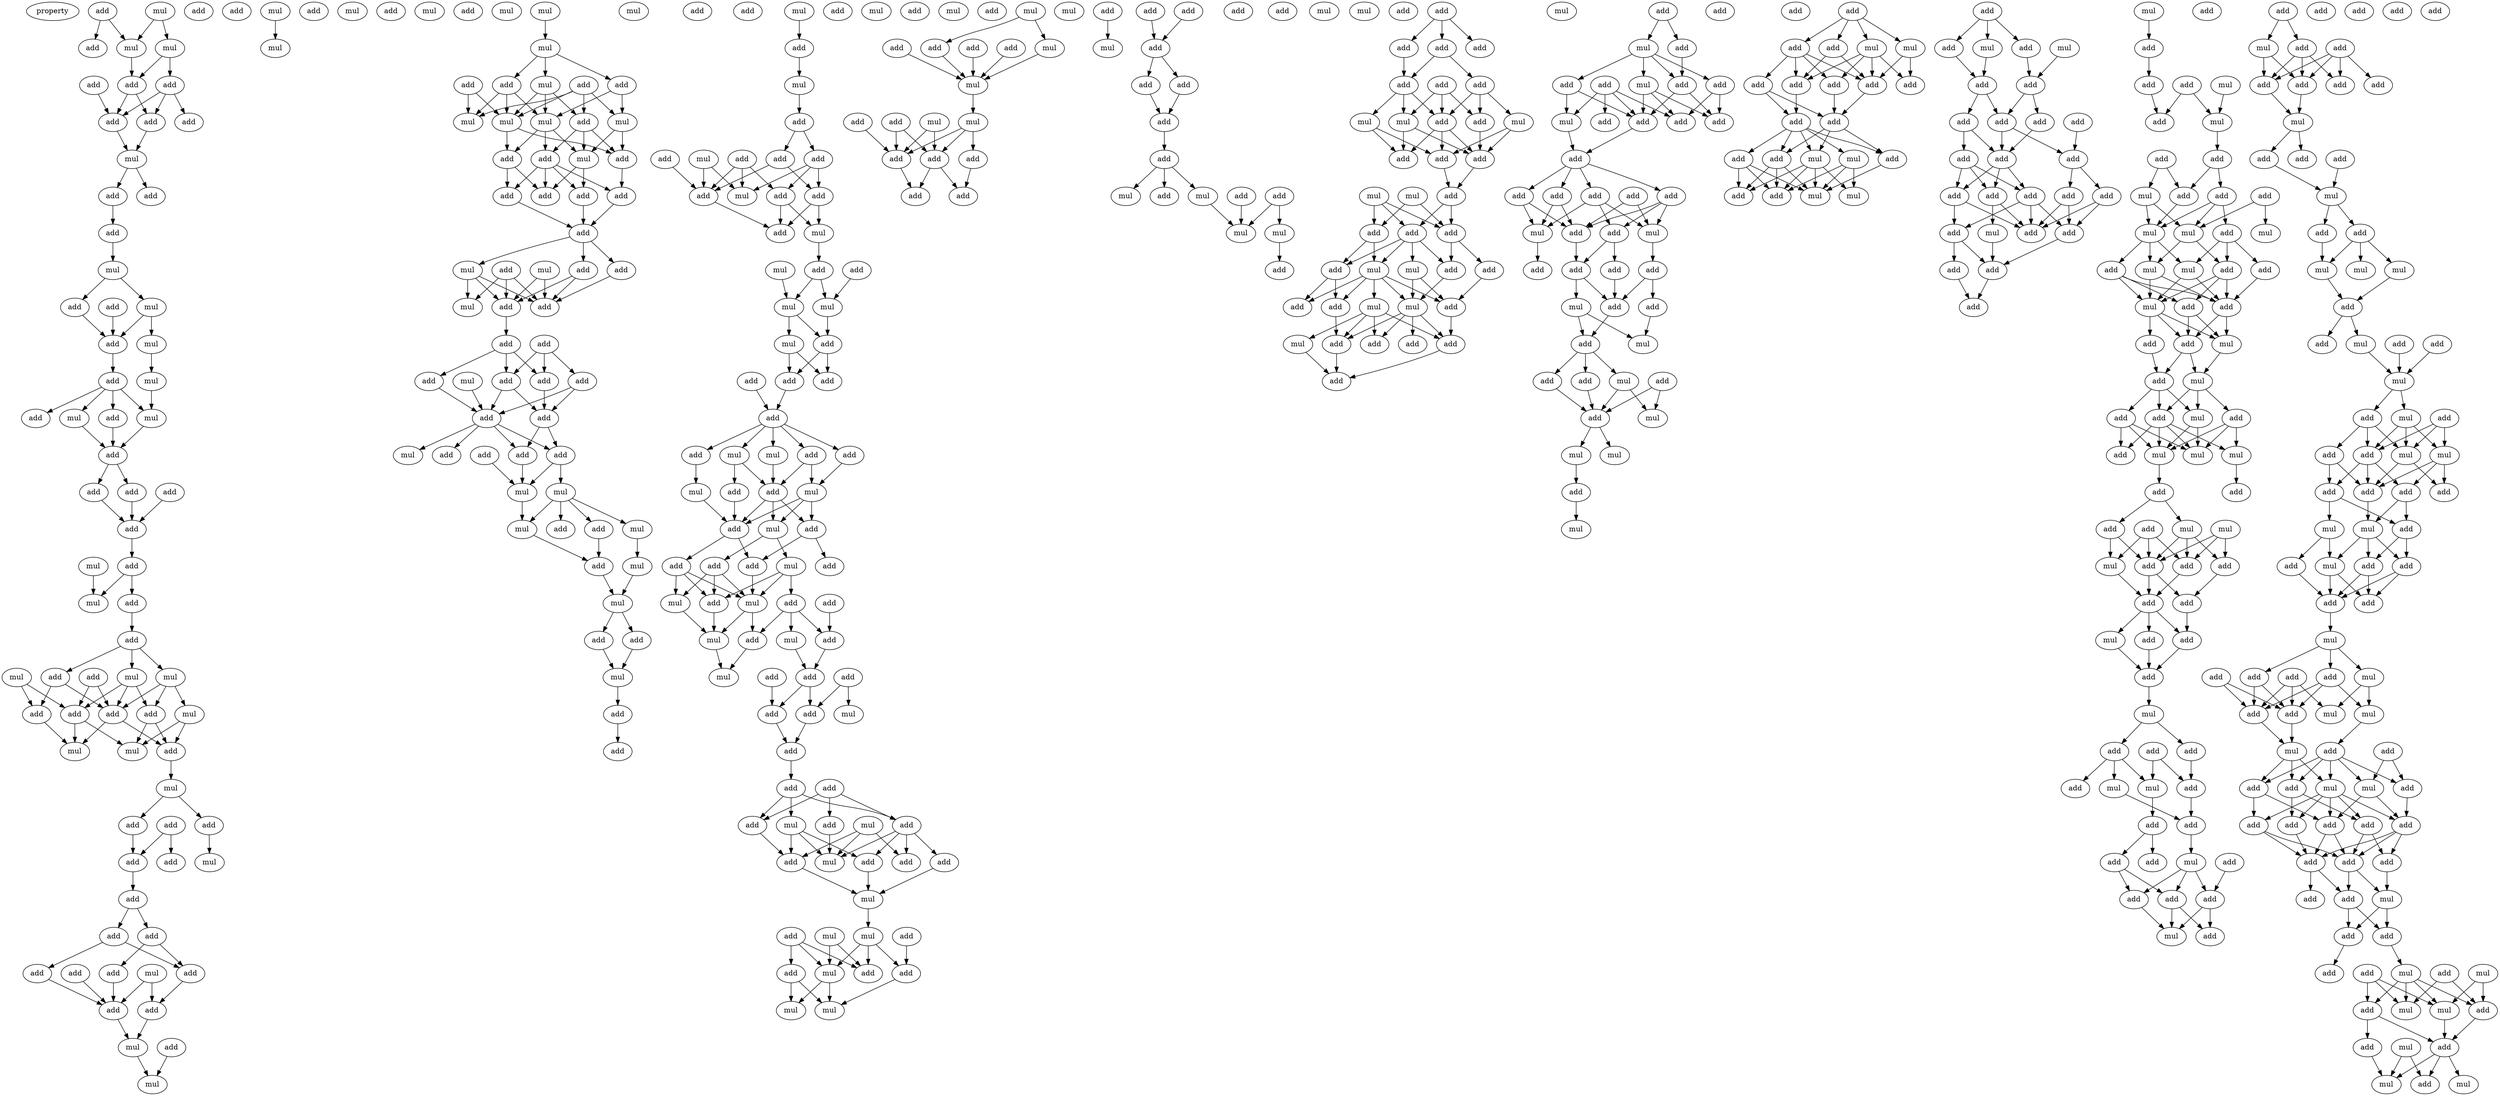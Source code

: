 digraph {
    node [fontcolor=black]
    property [mul=2,lf=1.9]
    0 [ label = add ];
    1 [ label = mul ];
    2 [ label = mul ];
    3 [ label = add ];
    4 [ label = mul ];
    5 [ label = add ];
    6 [ label = add ];
    7 [ label = add ];
    8 [ label = add ];
    9 [ label = add ];
    10 [ label = add ];
    11 [ label = add ];
    12 [ label = mul ];
    13 [ label = add ];
    14 [ label = add ];
    15 [ label = add ];
    16 [ label = add ];
    17 [ label = mul ];
    18 [ label = mul ];
    19 [ label = add ];
    20 [ label = mul ];
    21 [ label = mul ];
    22 [ label = add ];
    23 [ label = add ];
    24 [ label = add ];
    25 [ label = mul ];
    26 [ label = mul ];
    27 [ label = add ];
    28 [ label = add ];
    29 [ label = add ];
    30 [ label = mul ];
    31 [ label = mul ];
    32 [ label = mul ];
    33 [ label = add ];
    34 [ label = add ];
    35 [ label = add ];
    36 [ label = add ];
    37 [ label = add ];
    38 [ label = mul ];
    39 [ label = add ];
    40 [ label = add ];
    41 [ label = mul ];
    42 [ label = mul ];
    43 [ label = add ];
    44 [ label = add ];
    45 [ label = add ];
    46 [ label = mul ];
    47 [ label = add ];
    48 [ label = mul ];
    49 [ label = mul ];
    50 [ label = add ];
    51 [ label = add ];
    52 [ label = add ];
    53 [ label = mul ];
    54 [ label = add ];
    55 [ label = mul ];
    56 [ label = add ];
    57 [ label = mul ];
    58 [ label = mul ];
    59 [ label = add ];
    60 [ label = add ];
    61 [ label = add ];
    62 [ label = add ];
    63 [ label = mul ];
    64 [ label = add ];
    65 [ label = add ];
    66 [ label = add ];
    67 [ label = add ];
    68 [ label = add ];
    69 [ label = mul ];
    70 [ label = add ];
    71 [ label = add ];
    72 [ label = add ];
    73 [ label = add ];
    74 [ label = add ];
    75 [ label = add ];
    76 [ label = mul ];
    77 [ label = add ];
    78 [ label = mul ];
    79 [ label = mul ];
    80 [ label = mul ];
    81 [ label = mul ];
    82 [ label = add ];
    83 [ label = add ];
    84 [ label = add ];
    85 [ label = mul ];
    86 [ label = add ];
    87 [ label = mul ];
    88 [ label = mul ];
    89 [ label = add ];
    90 [ label = mul ];
    91 [ label = mul ];
    92 [ label = add ];
    93 [ label = add ];
    94 [ label = add ];
    95 [ label = mul ];
    96 [ label = add ];
    97 [ label = add ];
    98 [ label = add ];
    99 [ label = add ];
    100 [ label = add ];
    101 [ label = mul ];
    102 [ label = add ];
    103 [ label = add ];
    104 [ label = add ];
    105 [ label = mul ];
    106 [ label = mul ];
    107 [ label = add ];
    108 [ label = add ];
    109 [ label = add ];
    110 [ label = add ];
    111 [ label = add ];
    112 [ label = mul ];
    113 [ label = add ];
    114 [ label = add ];
    115 [ label = add ];
    116 [ label = add ];
    117 [ label = add ];
    118 [ label = mul ];
    119 [ label = add ];
    120 [ label = add ];
    121 [ label = add ];
    122 [ label = add ];
    123 [ label = mul ];
    124 [ label = mul ];
    125 [ label = mul ];
    126 [ label = mul ];
    127 [ label = add ];
    128 [ label = mul ];
    129 [ label = add ];
    130 [ label = mul ];
    131 [ label = add ];
    132 [ label = mul ];
    133 [ label = add ];
    134 [ label = add ];
    135 [ label = mul ];
    136 [ label = add ];
    137 [ label = add ];
    138 [ label = mul ];
    139 [ label = add ];
    140 [ label = add ];
    141 [ label = add ];
    142 [ label = add ];
    143 [ label = mul ];
    144 [ label = add ];
    145 [ label = mul ];
    146 [ label = mul ];
    147 [ label = add ];
    148 [ label = add ];
    149 [ label = mul ];
    150 [ label = add ];
    151 [ label = add ];
    152 [ label = add ];
    153 [ label = mul ];
    154 [ label = add ];
    155 [ label = add ];
    156 [ label = add ];
    157 [ label = add ];
    158 [ label = mul ];
    159 [ label = add ];
    160 [ label = add ];
    161 [ label = mul ];
    162 [ label = mul ];
    163 [ label = mul ];
    164 [ label = mul ];
    165 [ label = add ];
    166 [ label = add ];
    167 [ label = add ];
    168 [ label = add ];
    169 [ label = add ];
    170 [ label = add ];
    171 [ label = add ];
    172 [ label = add ];
    173 [ label = mul ];
    174 [ label = mul ];
    175 [ label = mul ];
    176 [ label = add ];
    177 [ label = mul ];
    178 [ label = add ];
    179 [ label = add ];
    180 [ label = add ];
    181 [ label = mul ];
    182 [ label = add ];
    183 [ label = add ];
    184 [ label = add ];
    185 [ label = mul ];
    186 [ label = add ];
    187 [ label = add ];
    188 [ label = mul ];
    189 [ label = mul ];
    190 [ label = add ];
    191 [ label = add ];
    192 [ label = add ];
    193 [ label = mul ];
    194 [ label = mul ];
    195 [ label = add ];
    196 [ label = add ];
    197 [ label = add ];
    198 [ label = add ];
    199 [ label = mul ];
    200 [ label = add ];
    201 [ label = mul ];
    202 [ label = add ];
    203 [ label = add ];
    204 [ label = add ];
    205 [ label = add ];
    206 [ label = add ];
    207 [ label = mul ];
    208 [ label = mul ];
    209 [ label = add ];
    210 [ label = add ];
    211 [ label = add ];
    212 [ label = add ];
    213 [ label = add ];
    214 [ label = mul ];
    215 [ label = add ];
    216 [ label = add ];
    217 [ label = mul ];
    218 [ label = mul ];
    219 [ label = add ];
    220 [ label = add ];
    221 [ label = mul ];
    222 [ label = add ];
    223 [ label = add ];
    224 [ label = mul ];
    225 [ label = add ];
    226 [ label = mul ];
    227 [ label = mul ];
    228 [ label = mul ];
    229 [ label = add ];
    230 [ label = mul ];
    231 [ label = add ];
    232 [ label = add ];
    233 [ label = add ];
    234 [ label = mul ];
    235 [ label = add ];
    236 [ label = mul ];
    237 [ label = mul ];
    238 [ label = add ];
    239 [ label = mul ];
    240 [ label = add ];
    241 [ label = add ];
    242 [ label = add ];
    243 [ label = add ];
    244 [ label = add ];
    245 [ label = add ];
    246 [ label = add ];
    247 [ label = add ];
    248 [ label = add ];
    249 [ label = mul ];
    250 [ label = add ];
    251 [ label = add ];
    252 [ label = add ];
    253 [ label = mul ];
    254 [ label = mul ];
    255 [ label = add ];
    256 [ label = add ];
    257 [ label = add ];
    258 [ label = mul ];
    259 [ label = add ];
    260 [ label = add ];
    261 [ label = mul ];
    262 [ label = add ];
    263 [ label = mul ];
    264 [ label = mul ];
    265 [ label = add ];
    266 [ label = add ];
    267 [ label = add ];
    268 [ label = add ];
    269 [ label = add ];
    270 [ label = add ];
    271 [ label = add ];
    272 [ label = add ];
    273 [ label = add ];
    274 [ label = mul ];
    275 [ label = add ];
    276 [ label = add ];
    277 [ label = mul ];
    278 [ label = mul ];
    279 [ label = add ];
    280 [ label = add ];
    281 [ label = add ];
    282 [ label = add ];
    283 [ label = mul ];
    284 [ label = mul ];
    285 [ label = add ];
    286 [ label = add ];
    287 [ label = add ];
    288 [ label = mul ];
    289 [ label = add ];
    290 [ label = mul ];
    291 [ label = add ];
    292 [ label = add ];
    293 [ label = add ];
    294 [ label = add ];
    295 [ label = mul ];
    296 [ label = add ];
    297 [ label = mul ];
    298 [ label = mul ];
    299 [ label = add ];
    300 [ label = add ];
    301 [ label = add ];
    302 [ label = add ];
    303 [ label = add ];
    304 [ label = mul ];
    305 [ label = add ];
    306 [ label = add ];
    307 [ label = mul ];
    308 [ label = add ];
    309 [ label = mul ];
    310 [ label = add ];
    311 [ label = add ];
    312 [ label = add ];
    313 [ label = add ];
    314 [ label = add ];
    315 [ label = add ];
    316 [ label = mul ];
    317 [ label = add ];
    318 [ label = add ];
    319 [ label = add ];
    320 [ label = add ];
    321 [ label = add ];
    322 [ label = add ];
    323 [ label = add ];
    324 [ label = add ];
    325 [ label = mul ];
    326 [ label = add ];
    327 [ label = mul ];
    328 [ label = add ];
    329 [ label = add ];
    330 [ label = add ];
    331 [ label = add ];
    332 [ label = mul ];
    333 [ label = add ];
    334 [ label = add ];
    335 [ label = mul ];
    336 [ label = add ];
    337 [ label = add ];
    338 [ label = mul ];
    339 [ label = add ];
    340 [ label = add ];
    341 [ label = mul ];
    342 [ label = add ];
    343 [ label = mul ];
    344 [ label = add ];
    345 [ label = mul ];
    346 [ label = add ];
    347 [ label = add ];
    348 [ label = mul ];
    349 [ label = add ];
    350 [ label = add ];
    351 [ label = mul ];
    352 [ label = mul ];
    353 [ label = add ];
    354 [ label = add ];
    355 [ label = add ];
    356 [ label = add ];
    357 [ label = add ];
    358 [ label = add ];
    359 [ label = add ];
    360 [ label = add ];
    361 [ label = mul ];
    362 [ label = add ];
    363 [ label = add ];
    364 [ label = add ];
    365 [ label = mul ];
    366 [ label = add ];
    367 [ label = mul ];
    368 [ label = mul ];
    369 [ label = add ];
    370 [ label = add ];
    371 [ label = mul ];
    372 [ label = add ];
    373 [ label = add ];
    374 [ label = mul ];
    375 [ label = add ];
    376 [ label = add ];
    377 [ label = add ];
    378 [ label = add ];
    379 [ label = add ];
    380 [ label = add ];
    381 [ label = add ];
    382 [ label = add ];
    383 [ label = add ];
    384 [ label = add ];
    385 [ label = add ];
    386 [ label = add ];
    387 [ label = add ];
    388 [ label = add ];
    389 [ label = add ];
    390 [ label = mul ];
    391 [ label = add ];
    392 [ label = add ];
    393 [ label = add ];
    394 [ label = add ];
    395 [ label = mul ];
    396 [ label = add ];
    397 [ label = add ];
    398 [ label = mul ];
    399 [ label = add ];
    400 [ label = add ];
    401 [ label = add ];
    402 [ label = mul ];
    403 [ label = add ];
    404 [ label = add ];
    405 [ label = add ];
    406 [ label = add ];
    407 [ label = mul ];
    408 [ label = add ];
    409 [ label = add ];
    410 [ label = mul ];
    411 [ label = mul ];
    412 [ label = add ];
    413 [ label = mul ];
    414 [ label = mul ];
    415 [ label = add ];
    416 [ label = mul ];
    417 [ label = add ];
    418 [ label = add ];
    419 [ label = add ];
    420 [ label = add ];
    421 [ label = mul ];
    422 [ label = add ];
    423 [ label = mul ];
    424 [ label = add ];
    425 [ label = mul ];
    426 [ label = add ];
    427 [ label = add ];
    428 [ label = mul ];
    429 [ label = add ];
    430 [ label = add ];
    431 [ label = mul ];
    432 [ label = mul ];
    433 [ label = mul ];
    434 [ label = add ];
    435 [ label = add ];
    436 [ label = add ];
    437 [ label = add ];
    438 [ label = mul ];
    439 [ label = add ];
    440 [ label = mul ];
    441 [ label = mul ];
    442 [ label = add ];
    443 [ label = add ];
    444 [ label = add ];
    445 [ label = add ];
    446 [ label = add ];
    447 [ label = add ];
    448 [ label = mul ];
    449 [ label = add ];
    450 [ label = add ];
    451 [ label = mul ];
    452 [ label = add ];
    453 [ label = add ];
    454 [ label = add ];
    455 [ label = mul ];
    456 [ label = mul ];
    457 [ label = add ];
    458 [ label = add ];
    459 [ label = add ];
    460 [ label = add ];
    461 [ label = add ];
    462 [ label = mul ];
    463 [ label = add ];
    464 [ label = add ];
    465 [ label = add ];
    466 [ label = add ];
    467 [ label = add ];
    468 [ label = add ];
    469 [ label = mul ];
    470 [ label = add ];
    471 [ label = add ];
    472 [ label = add ];
    473 [ label = mul ];
    474 [ label = add ];
    475 [ label = add ];
    476 [ label = add ];
    477 [ label = add ];
    478 [ label = add ];
    479 [ label = mul ];
    480 [ label = add ];
    481 [ label = add ];
    482 [ label = add ];
    483 [ label = add ];
    484 [ label = mul ];
    485 [ label = add ];
    486 [ label = add ];
    487 [ label = mul ];
    488 [ label = mul ];
    489 [ label = mul ];
    490 [ label = add ];
    491 [ label = add ];
    492 [ label = add ];
    493 [ label = add ];
    494 [ label = add ];
    495 [ label = mul ];
    496 [ label = mul ];
    497 [ label = add ];
    498 [ label = add ];
    499 [ label = mul ];
    500 [ label = mul ];
    501 [ label = add ];
    502 [ label = mul ];
    503 [ label = add ];
    504 [ label = add ];
    505 [ label = add ];
    506 [ label = add ];
    507 [ label = add ];
    508 [ label = mul ];
    509 [ label = mul ];
    510 [ label = add ];
    511 [ label = add ];
    512 [ label = mul ];
    513 [ label = add ];
    514 [ label = add ];
    515 [ label = add ];
    516 [ label = add ];
    517 [ label = add ];
    518 [ label = mul ];
    519 [ label = add ];
    520 [ label = add ];
    521 [ label = add ];
    522 [ label = mul ];
    523 [ label = add ];
    524 [ label = add ];
    525 [ label = mul ];
    526 [ label = mul ];
    527 [ label = add ];
    528 [ label = mul ];
    529 [ label = add ];
    530 [ label = add ];
    531 [ label = add ];
    532 [ label = add ];
    533 [ label = add ];
    534 [ label = mul ];
    535 [ label = mul ];
    536 [ label = add ];
    537 [ label = add ];
    538 [ label = add ];
    539 [ label = add ];
    540 [ label = add ];
    541 [ label = add ];
    542 [ label = add ];
    543 [ label = add ];
    544 [ label = mul ];
    545 [ label = add ];
    546 [ label = add ];
    547 [ label = add ];
    548 [ label = add ];
    549 [ label = add ];
    550 [ label = mul ];
    551 [ label = add ];
    552 [ label = add ];
    553 [ label = mul ];
    554 [ label = mul ];
    555 [ label = mul ];
    556 [ label = add ];
    557 [ label = add ];
    558 [ label = add ];
    559 [ label = mul ];
    560 [ label = add ];
    561 [ label = mul ];
    562 [ label = add ];
    563 [ label = mul ];
    0 -> 3 [ name = 0 ];
    0 -> 4 [ name = 1 ];
    1 -> 2 [ name = 2 ];
    1 -> 4 [ name = 3 ];
    2 -> 5 [ name = 4 ];
    2 -> 6 [ name = 5 ];
    4 -> 6 [ name = 6 ];
    5 -> 9 [ name = 7 ];
    5 -> 10 [ name = 8 ];
    5 -> 11 [ name = 9 ];
    6 -> 10 [ name = 10 ];
    6 -> 11 [ name = 11 ];
    8 -> 10 [ name = 12 ];
    10 -> 12 [ name = 13 ];
    11 -> 12 [ name = 14 ];
    12 -> 13 [ name = 15 ];
    12 -> 14 [ name = 16 ];
    13 -> 16 [ name = 17 ];
    16 -> 18 [ name = 18 ];
    17 -> 20 [ name = 19 ];
    18 -> 21 [ name = 20 ];
    18 -> 22 [ name = 21 ];
    19 -> 23 [ name = 22 ];
    21 -> 23 [ name = 23 ];
    21 -> 25 [ name = 24 ];
    22 -> 23 [ name = 25 ];
    23 -> 27 [ name = 26 ];
    25 -> 26 [ name = 27 ];
    26 -> 32 [ name = 28 ];
    27 -> 28 [ name = 29 ];
    27 -> 29 [ name = 30 ];
    27 -> 30 [ name = 31 ];
    27 -> 32 [ name = 32 ];
    28 -> 33 [ name = 33 ];
    30 -> 33 [ name = 34 ];
    32 -> 33 [ name = 35 ];
    33 -> 34 [ name = 36 ];
    33 -> 35 [ name = 37 ];
    34 -> 37 [ name = 38 ];
    35 -> 37 [ name = 39 ];
    36 -> 37 [ name = 40 ];
    37 -> 40 [ name = 41 ];
    38 -> 42 [ name = 42 ];
    40 -> 42 [ name = 43 ];
    40 -> 43 [ name = 44 ];
    43 -> 44 [ name = 45 ];
    44 -> 47 [ name = 46 ];
    44 -> 48 [ name = 47 ];
    44 -> 49 [ name = 48 ];
    45 -> 50 [ name = 49 ];
    45 -> 52 [ name = 50 ];
    46 -> 50 [ name = 51 ];
    46 -> 51 [ name = 52 ];
    47 -> 51 [ name = 53 ];
    47 -> 52 [ name = 54 ];
    48 -> 52 [ name = 55 ];
    48 -> 53 [ name = 56 ];
    48 -> 54 [ name = 57 ];
    49 -> 50 [ name = 58 ];
    49 -> 52 [ name = 59 ];
    49 -> 54 [ name = 60 ];
    50 -> 55 [ name = 61 ];
    50 -> 57 [ name = 62 ];
    51 -> 55 [ name = 63 ];
    52 -> 55 [ name = 64 ];
    52 -> 56 [ name = 65 ];
    53 -> 56 [ name = 66 ];
    53 -> 57 [ name = 67 ];
    54 -> 56 [ name = 68 ];
    54 -> 57 [ name = 69 ];
    56 -> 58 [ name = 70 ];
    58 -> 59 [ name = 71 ];
    58 -> 62 [ name = 72 ];
    59 -> 63 [ name = 73 ];
    61 -> 64 [ name = 74 ];
    61 -> 65 [ name = 75 ];
    62 -> 64 [ name = 76 ];
    64 -> 66 [ name = 77 ];
    66 -> 67 [ name = 78 ];
    66 -> 68 [ name = 79 ];
    67 -> 70 [ name = 80 ];
    67 -> 71 [ name = 81 ];
    68 -> 71 [ name = 82 ];
    68 -> 73 [ name = 83 ];
    69 -> 74 [ name = 84 ];
    69 -> 75 [ name = 85 ];
    70 -> 74 [ name = 86 ];
    71 -> 75 [ name = 87 ];
    72 -> 74 [ name = 88 ];
    73 -> 74 [ name = 89 ];
    74 -> 76 [ name = 90 ];
    75 -> 76 [ name = 91 ];
    76 -> 78 [ name = 92 ];
    77 -> 78 [ name = 93 ];
    80 -> 81 [ name = 94 ];
    81 -> 82 [ name = 95 ];
    81 -> 83 [ name = 96 ];
    81 -> 85 [ name = 97 ];
    82 -> 87 [ name = 98 ];
    82 -> 90 [ name = 99 ];
    83 -> 87 [ name = 100 ];
    83 -> 88 [ name = 101 ];
    83 -> 91 [ name = 102 ];
    84 -> 88 [ name = 103 ];
    84 -> 89 [ name = 104 ];
    84 -> 90 [ name = 105 ];
    84 -> 91 [ name = 106 ];
    85 -> 87 [ name = 107 ];
    85 -> 89 [ name = 108 ];
    85 -> 91 [ name = 109 ];
    86 -> 88 [ name = 110 ];
    86 -> 91 [ name = 111 ];
    87 -> 93 [ name = 112 ];
    87 -> 94 [ name = 113 ];
    87 -> 95 [ name = 114 ];
    89 -> 92 [ name = 115 ];
    89 -> 94 [ name = 116 ];
    89 -> 95 [ name = 117 ];
    90 -> 92 [ name = 118 ];
    90 -> 95 [ name = 119 ];
    91 -> 92 [ name = 120 ];
    91 -> 93 [ name = 121 ];
    92 -> 96 [ name = 122 ];
    93 -> 98 [ name = 123 ];
    93 -> 99 [ name = 124 ];
    94 -> 96 [ name = 125 ];
    94 -> 97 [ name = 126 ];
    94 -> 98 [ name = 127 ];
    94 -> 99 [ name = 128 ];
    95 -> 97 [ name = 129 ];
    95 -> 99 [ name = 130 ];
    96 -> 100 [ name = 131 ];
    97 -> 100 [ name = 132 ];
    98 -> 100 [ name = 133 ];
    100 -> 103 [ name = 134 ];
    100 -> 104 [ name = 135 ];
    100 -> 105 [ name = 136 ];
    101 -> 107 [ name = 137 ];
    101 -> 108 [ name = 138 ];
    102 -> 106 [ name = 139 ];
    102 -> 107 [ name = 140 ];
    102 -> 108 [ name = 141 ];
    103 -> 108 [ name = 142 ];
    104 -> 107 [ name = 143 ];
    104 -> 108 [ name = 144 ];
    105 -> 106 [ name = 145 ];
    105 -> 107 [ name = 146 ];
    105 -> 108 [ name = 147 ];
    107 -> 110 [ name = 148 ];
    109 -> 111 [ name = 149 ];
    109 -> 113 [ name = 150 ];
    109 -> 115 [ name = 151 ];
    110 -> 113 [ name = 152 ];
    110 -> 114 [ name = 153 ];
    110 -> 115 [ name = 154 ];
    111 -> 116 [ name = 155 ];
    111 -> 117 [ name = 156 ];
    112 -> 116 [ name = 157 ];
    113 -> 117 [ name = 158 ];
    114 -> 116 [ name = 159 ];
    115 -> 116 [ name = 160 ];
    115 -> 117 [ name = 161 ];
    116 -> 118 [ name = 162 ];
    116 -> 119 [ name = 163 ];
    116 -> 120 [ name = 164 ];
    116 -> 122 [ name = 165 ];
    117 -> 119 [ name = 166 ];
    117 -> 120 [ name = 167 ];
    119 -> 123 [ name = 168 ];
    119 -> 124 [ name = 169 ];
    120 -> 124 [ name = 170 ];
    121 -> 124 [ name = 171 ];
    123 -> 126 [ name = 172 ];
    123 -> 127 [ name = 173 ];
    123 -> 128 [ name = 174 ];
    123 -> 129 [ name = 175 ];
    124 -> 126 [ name = 176 ];
    126 -> 131 [ name = 177 ];
    127 -> 131 [ name = 178 ];
    128 -> 130 [ name = 179 ];
    130 -> 132 [ name = 180 ];
    131 -> 132 [ name = 181 ];
    132 -> 133 [ name = 182 ];
    132 -> 134 [ name = 183 ];
    133 -> 135 [ name = 184 ];
    134 -> 135 [ name = 185 ];
    135 -> 139 [ name = 186 ];
    138 -> 142 [ name = 187 ];
    139 -> 141 [ name = 188 ];
    142 -> 145 [ name = 189 ];
    145 -> 147 [ name = 190 ];
    147 -> 150 [ name = 191 ];
    147 -> 152 [ name = 192 ];
    148 -> 153 [ name = 193 ];
    148 -> 154 [ name = 194 ];
    148 -> 156 [ name = 195 ];
    149 -> 153 [ name = 196 ];
    149 -> 154 [ name = 197 ];
    150 -> 153 [ name = 198 ];
    150 -> 155 [ name = 199 ];
    150 -> 156 [ name = 200 ];
    151 -> 154 [ name = 201 ];
    152 -> 154 [ name = 202 ];
    152 -> 155 [ name = 203 ];
    154 -> 157 [ name = 204 ];
    155 -> 157 [ name = 205 ];
    155 -> 158 [ name = 206 ];
    156 -> 157 [ name = 207 ];
    156 -> 158 [ name = 208 ];
    158 -> 160 [ name = 209 ];
    159 -> 162 [ name = 210 ];
    160 -> 162 [ name = 211 ];
    160 -> 163 [ name = 212 ];
    161 -> 163 [ name = 213 ];
    162 -> 165 [ name = 214 ];
    163 -> 164 [ name = 215 ];
    163 -> 165 [ name = 216 ];
    164 -> 166 [ name = 217 ];
    164 -> 168 [ name = 218 ];
    165 -> 166 [ name = 219 ];
    165 -> 168 [ name = 220 ];
    167 -> 169 [ name = 221 ];
    168 -> 169 [ name = 222 ];
    169 -> 170 [ name = 223 ];
    169 -> 171 [ name = 224 ];
    169 -> 172 [ name = 225 ];
    169 -> 173 [ name = 226 ];
    169 -> 174 [ name = 227 ];
    170 -> 176 [ name = 228 ];
    170 -> 177 [ name = 229 ];
    171 -> 177 [ name = 230 ];
    172 -> 175 [ name = 231 ];
    173 -> 176 [ name = 232 ];
    174 -> 176 [ name = 233 ];
    174 -> 178 [ name = 234 ];
    175 -> 179 [ name = 235 ];
    176 -> 179 [ name = 236 ];
    176 -> 180 [ name = 237 ];
    176 -> 181 [ name = 238 ];
    177 -> 179 [ name = 239 ];
    177 -> 180 [ name = 240 ];
    177 -> 181 [ name = 241 ];
    178 -> 179 [ name = 242 ];
    179 -> 182 [ name = 243 ];
    179 -> 183 [ name = 244 ];
    180 -> 182 [ name = 245 ];
    180 -> 186 [ name = 246 ];
    181 -> 184 [ name = 247 ];
    181 -> 185 [ name = 248 ];
    182 -> 188 [ name = 249 ];
    183 -> 188 [ name = 250 ];
    183 -> 189 [ name = 251 ];
    183 -> 191 [ name = 252 ];
    184 -> 188 [ name = 253 ];
    184 -> 189 [ name = 254 ];
    184 -> 191 [ name = 255 ];
    185 -> 187 [ name = 256 ];
    185 -> 188 [ name = 257 ];
    185 -> 191 [ name = 258 ];
    187 -> 192 [ name = 259 ];
    187 -> 194 [ name = 260 ];
    187 -> 195 [ name = 261 ];
    188 -> 193 [ name = 262 ];
    188 -> 195 [ name = 263 ];
    189 -> 193 [ name = 264 ];
    190 -> 192 [ name = 265 ];
    191 -> 193 [ name = 266 ];
    192 -> 197 [ name = 267 ];
    193 -> 199 [ name = 268 ];
    194 -> 197 [ name = 269 ];
    195 -> 199 [ name = 270 ];
    196 -> 201 [ name = 271 ];
    196 -> 203 [ name = 272 ];
    197 -> 200 [ name = 273 ];
    197 -> 203 [ name = 274 ];
    198 -> 200 [ name = 275 ];
    200 -> 204 [ name = 276 ];
    203 -> 204 [ name = 277 ];
    204 -> 205 [ name = 278 ];
    205 -> 207 [ name = 279 ];
    205 -> 209 [ name = 280 ];
    205 -> 210 [ name = 281 ];
    206 -> 209 [ name = 282 ];
    206 -> 210 [ name = 283 ];
    206 -> 211 [ name = 284 ];
    207 -> 213 [ name = 285 ];
    207 -> 214 [ name = 286 ];
    207 -> 215 [ name = 287 ];
    208 -> 212 [ name = 288 ];
    208 -> 214 [ name = 289 ];
    208 -> 215 [ name = 290 ];
    209 -> 212 [ name = 291 ];
    209 -> 213 [ name = 292 ];
    209 -> 214 [ name = 293 ];
    209 -> 216 [ name = 294 ];
    210 -> 215 [ name = 295 ];
    211 -> 214 [ name = 296 ];
    213 -> 217 [ name = 297 ];
    215 -> 217 [ name = 298 ];
    216 -> 217 [ name = 299 ];
    217 -> 221 [ name = 300 ];
    218 -> 222 [ name = 301 ];
    218 -> 224 [ name = 302 ];
    219 -> 222 [ name = 303 ];
    219 -> 224 [ name = 304 ];
    219 -> 225 [ name = 305 ];
    220 -> 223 [ name = 306 ];
    221 -> 222 [ name = 307 ];
    221 -> 223 [ name = 308 ];
    221 -> 224 [ name = 309 ];
    223 -> 226 [ name = 310 ];
    224 -> 226 [ name = 311 ];
    224 -> 227 [ name = 312 ];
    225 -> 226 [ name = 313 ];
    225 -> 227 [ name = 314 ];
    228 -> 230 [ name = 315 ];
    228 -> 233 [ name = 316 ];
    229 -> 234 [ name = 317 ];
    230 -> 234 [ name = 318 ];
    231 -> 234 [ name = 319 ];
    232 -> 234 [ name = 320 ];
    233 -> 234 [ name = 321 ];
    234 -> 237 [ name = 322 ];
    235 -> 240 [ name = 323 ];
    237 -> 240 [ name = 324 ];
    237 -> 241 [ name = 325 ];
    237 -> 242 [ name = 326 ];
    238 -> 240 [ name = 327 ];
    238 -> 241 [ name = 328 ];
    239 -> 240 [ name = 329 ];
    239 -> 241 [ name = 330 ];
    240 -> 243 [ name = 331 ];
    241 -> 243 [ name = 332 ];
    241 -> 244 [ name = 333 ];
    242 -> 244 [ name = 334 ];
    245 -> 249 [ name = 335 ];
    246 -> 251 [ name = 336 ];
    247 -> 251 [ name = 337 ];
    251 -> 252 [ name = 338 ];
    251 -> 255 [ name = 339 ];
    252 -> 256 [ name = 340 ];
    255 -> 256 [ name = 341 ];
    256 -> 257 [ name = 342 ];
    257 -> 258 [ name = 343 ];
    257 -> 260 [ name = 344 ];
    257 -> 261 [ name = 345 ];
    259 -> 263 [ name = 346 ];
    259 -> 264 [ name = 347 ];
    261 -> 263 [ name = 348 ];
    262 -> 263 [ name = 349 ];
    264 -> 266 [ name = 350 ];
    267 -> 268 [ name = 351 ];
    267 -> 269 [ name = 352 ];
    267 -> 270 [ name = 353 ];
    268 -> 271 [ name = 354 ];
    269 -> 271 [ name = 355 ];
    269 -> 273 [ name = 356 ];
    271 -> 274 [ name = 357 ];
    271 -> 275 [ name = 358 ];
    271 -> 278 [ name = 359 ];
    272 -> 274 [ name = 360 ];
    272 -> 275 [ name = 361 ];
    272 -> 276 [ name = 362 ];
    273 -> 275 [ name = 363 ];
    273 -> 276 [ name = 364 ];
    273 -> 277 [ name = 365 ];
    274 -> 279 [ name = 366 ];
    274 -> 281 [ name = 367 ];
    275 -> 279 [ name = 368 ];
    275 -> 280 [ name = 369 ];
    275 -> 281 [ name = 370 ];
    276 -> 279 [ name = 371 ];
    277 -> 279 [ name = 372 ];
    277 -> 280 [ name = 373 ];
    278 -> 280 [ name = 374 ];
    278 -> 281 [ name = 375 ];
    279 -> 282 [ name = 376 ];
    280 -> 282 [ name = 377 ];
    282 -> 286 [ name = 378 ];
    282 -> 287 [ name = 379 ];
    283 -> 285 [ name = 380 ];
    283 -> 286 [ name = 381 ];
    283 -> 287 [ name = 382 ];
    284 -> 285 [ name = 383 ];
    284 -> 287 [ name = 384 ];
    285 -> 288 [ name = 385 ];
    285 -> 292 [ name = 386 ];
    286 -> 288 [ name = 387 ];
    286 -> 289 [ name = 388 ];
    286 -> 290 [ name = 389 ];
    286 -> 292 [ name = 390 ];
    287 -> 289 [ name = 391 ];
    287 -> 291 [ name = 392 ];
    288 -> 293 [ name = 393 ];
    288 -> 294 [ name = 394 ];
    288 -> 295 [ name = 395 ];
    288 -> 296 [ name = 396 ];
    288 -> 297 [ name = 397 ];
    289 -> 297 [ name = 398 ];
    290 -> 293 [ name = 399 ];
    290 -> 297 [ name = 400 ];
    291 -> 293 [ name = 401 ];
    292 -> 294 [ name = 402 ];
    292 -> 296 [ name = 403 ];
    293 -> 299 [ name = 404 ];
    295 -> 298 [ name = 405 ];
    295 -> 299 [ name = 406 ];
    295 -> 301 [ name = 407 ];
    295 -> 302 [ name = 408 ];
    296 -> 302 [ name = 409 ];
    297 -> 299 [ name = 410 ];
    297 -> 300 [ name = 411 ];
    297 -> 301 [ name = 412 ];
    297 -> 302 [ name = 413 ];
    298 -> 303 [ name = 414 ];
    299 -> 303 [ name = 415 ];
    302 -> 303 [ name = 416 ];
    305 -> 306 [ name = 417 ];
    305 -> 307 [ name = 418 ];
    306 -> 311 [ name = 419 ];
    307 -> 309 [ name = 420 ];
    307 -> 310 [ name = 421 ];
    307 -> 311 [ name = 422 ];
    307 -> 312 [ name = 423 ];
    308 -> 313 [ name = 424 ];
    308 -> 314 [ name = 425 ];
    308 -> 316 [ name = 426 ];
    308 -> 317 [ name = 427 ];
    309 -> 313 [ name = 428 ];
    309 -> 315 [ name = 429 ];
    309 -> 317 [ name = 430 ];
    310 -> 316 [ name = 431 ];
    310 -> 317 [ name = 432 ];
    311 -> 315 [ name = 433 ];
    311 -> 317 [ name = 434 ];
    312 -> 313 [ name = 435 ];
    312 -> 315 [ name = 436 ];
    316 -> 318 [ name = 437 ];
    317 -> 318 [ name = 438 ];
    318 -> 319 [ name = 439 ];
    318 -> 320 [ name = 440 ];
    318 -> 321 [ name = 441 ];
    318 -> 323 [ name = 442 ];
    319 -> 324 [ name = 443 ];
    319 -> 325 [ name = 444 ];
    319 -> 327 [ name = 445 ];
    320 -> 325 [ name = 446 ];
    320 -> 326 [ name = 447 ];
    321 -> 325 [ name = 448 ];
    321 -> 326 [ name = 449 ];
    322 -> 326 [ name = 450 ];
    322 -> 327 [ name = 451 ];
    323 -> 324 [ name = 452 ];
    323 -> 326 [ name = 453 ];
    323 -> 327 [ name = 454 ];
    324 -> 328 [ name = 455 ];
    324 -> 330 [ name = 456 ];
    325 -> 331 [ name = 457 ];
    326 -> 330 [ name = 458 ];
    327 -> 329 [ name = 459 ];
    328 -> 333 [ name = 460 ];
    329 -> 333 [ name = 461 ];
    329 -> 334 [ name = 462 ];
    330 -> 332 [ name = 463 ];
    330 -> 333 [ name = 464 ];
    332 -> 335 [ name = 465 ];
    332 -> 336 [ name = 466 ];
    333 -> 336 [ name = 467 ];
    334 -> 335 [ name = 468 ];
    336 -> 337 [ name = 469 ];
    336 -> 338 [ name = 470 ];
    336 -> 340 [ name = 471 ];
    337 -> 342 [ name = 472 ];
    338 -> 341 [ name = 473 ];
    338 -> 342 [ name = 474 ];
    339 -> 341 [ name = 475 ];
    339 -> 342 [ name = 476 ];
    340 -> 342 [ name = 477 ];
    342 -> 343 [ name = 478 ];
    342 -> 345 [ name = 479 ];
    343 -> 347 [ name = 480 ];
    347 -> 348 [ name = 481 ];
    349 -> 350 [ name = 482 ];
    349 -> 351 [ name = 483 ];
    349 -> 352 [ name = 484 ];
    349 -> 353 [ name = 485 ];
    350 -> 355 [ name = 486 ];
    350 -> 357 [ name = 487 ];
    351 -> 354 [ name = 488 ];
    351 -> 355 [ name = 489 ];
    352 -> 354 [ name = 490 ];
    352 -> 355 [ name = 491 ];
    352 -> 357 [ name = 492 ];
    352 -> 358 [ name = 493 ];
    353 -> 355 [ name = 494 ];
    353 -> 356 [ name = 495 ];
    353 -> 357 [ name = 496 ];
    353 -> 358 [ name = 497 ];
    355 -> 360 [ name = 498 ];
    356 -> 359 [ name = 499 ];
    356 -> 360 [ name = 500 ];
    357 -> 359 [ name = 501 ];
    358 -> 360 [ name = 502 ];
    359 -> 361 [ name = 503 ];
    359 -> 362 [ name = 504 ];
    359 -> 363 [ name = 505 ];
    359 -> 364 [ name = 506 ];
    359 -> 365 [ name = 507 ];
    360 -> 362 [ name = 508 ];
    360 -> 363 [ name = 509 ];
    360 -> 365 [ name = 510 ];
    361 -> 367 [ name = 511 ];
    361 -> 368 [ name = 512 ];
    361 -> 369 [ name = 513 ];
    362 -> 368 [ name = 514 ];
    363 -> 366 [ name = 515 ];
    363 -> 368 [ name = 516 ];
    363 -> 369 [ name = 517 ];
    364 -> 366 [ name = 518 ];
    364 -> 368 [ name = 519 ];
    364 -> 369 [ name = 520 ];
    365 -> 366 [ name = 521 ];
    365 -> 367 [ name = 522 ];
    365 -> 368 [ name = 523 ];
    365 -> 369 [ name = 524 ];
    370 -> 371 [ name = 525 ];
    370 -> 372 [ name = 526 ];
    370 -> 373 [ name = 527 ];
    371 -> 375 [ name = 528 ];
    372 -> 375 [ name = 529 ];
    373 -> 376 [ name = 530 ];
    374 -> 376 [ name = 531 ];
    375 -> 377 [ name = 532 ];
    375 -> 379 [ name = 533 ];
    376 -> 378 [ name = 534 ];
    376 -> 379 [ name = 535 ];
    377 -> 381 [ name = 536 ];
    377 -> 383 [ name = 537 ];
    378 -> 381 [ name = 538 ];
    379 -> 381 [ name = 539 ];
    379 -> 382 [ name = 540 ];
    380 -> 382 [ name = 541 ];
    381 -> 385 [ name = 542 ];
    381 -> 386 [ name = 543 ];
    381 -> 387 [ name = 544 ];
    382 -> 384 [ name = 545 ];
    382 -> 388 [ name = 546 ];
    383 -> 385 [ name = 547 ];
    383 -> 386 [ name = 548 ];
    383 -> 387 [ name = 549 ];
    384 -> 391 [ name = 550 ];
    384 -> 392 [ name = 551 ];
    385 -> 390 [ name = 552 ];
    385 -> 391 [ name = 553 ];
    386 -> 389 [ name = 554 ];
    386 -> 391 [ name = 555 ];
    387 -> 389 [ name = 556 ];
    387 -> 391 [ name = 557 ];
    387 -> 392 [ name = 558 ];
    388 -> 391 [ name = 559 ];
    388 -> 392 [ name = 560 ];
    389 -> 393 [ name = 561 ];
    389 -> 394 [ name = 562 ];
    390 -> 394 [ name = 563 ];
    392 -> 394 [ name = 564 ];
    393 -> 396 [ name = 565 ];
    394 -> 396 [ name = 566 ];
    395 -> 397 [ name = 567 ];
    397 -> 401 [ name = 568 ];
    398 -> 402 [ name = 569 ];
    399 -> 402 [ name = 570 ];
    399 -> 403 [ name = 571 ];
    401 -> 403 [ name = 572 ];
    402 -> 404 [ name = 573 ];
    404 -> 408 [ name = 574 ];
    404 -> 409 [ name = 575 ];
    405 -> 407 [ name = 576 ];
    405 -> 409 [ name = 577 ];
    406 -> 411 [ name = 578 ];
    406 -> 413 [ name = 579 ];
    407 -> 410 [ name = 580 ];
    407 -> 411 [ name = 581 ];
    408 -> 410 [ name = 582 ];
    408 -> 411 [ name = 583 ];
    408 -> 412 [ name = 584 ];
    409 -> 410 [ name = 585 ];
    410 -> 414 [ name = 586 ];
    410 -> 415 [ name = 587 ];
    410 -> 416 [ name = 588 ];
    411 -> 414 [ name = 589 ];
    411 -> 418 [ name = 590 ];
    412 -> 416 [ name = 591 ];
    412 -> 417 [ name = 592 ];
    412 -> 418 [ name = 593 ];
    414 -> 419 [ name = 594 ];
    414 -> 421 [ name = 595 ];
    415 -> 419 [ name = 596 ];
    415 -> 420 [ name = 597 ];
    415 -> 421 [ name = 598 ];
    416 -> 419 [ name = 599 ];
    416 -> 421 [ name = 600 ];
    417 -> 419 [ name = 601 ];
    418 -> 419 [ name = 602 ];
    418 -> 420 [ name = 603 ];
    418 -> 421 [ name = 604 ];
    419 -> 422 [ name = 605 ];
    419 -> 423 [ name = 606 ];
    420 -> 422 [ name = 607 ];
    420 -> 423 [ name = 608 ];
    421 -> 422 [ name = 609 ];
    421 -> 423 [ name = 610 ];
    421 -> 424 [ name = 611 ];
    422 -> 425 [ name = 612 ];
    422 -> 426 [ name = 613 ];
    423 -> 425 [ name = 614 ];
    424 -> 426 [ name = 615 ];
    425 -> 427 [ name = 616 ];
    425 -> 428 [ name = 617 ];
    425 -> 429 [ name = 618 ];
    426 -> 427 [ name = 619 ];
    426 -> 428 [ name = 620 ];
    426 -> 430 [ name = 621 ];
    427 -> 431 [ name = 622 ];
    427 -> 432 [ name = 623 ];
    427 -> 433 [ name = 624 ];
    427 -> 434 [ name = 625 ];
    428 -> 431 [ name = 626 ];
    428 -> 433 [ name = 627 ];
    429 -> 431 [ name = 628 ];
    429 -> 432 [ name = 629 ];
    429 -> 433 [ name = 630 ];
    430 -> 431 [ name = 631 ];
    430 -> 433 [ name = 632 ];
    430 -> 434 [ name = 633 ];
    432 -> 436 [ name = 634 ];
    433 -> 435 [ name = 635 ];
    435 -> 439 [ name = 636 ];
    435 -> 440 [ name = 637 ];
    437 -> 441 [ name = 638 ];
    437 -> 443 [ name = 639 ];
    437 -> 444 [ name = 640 ];
    438 -> 442 [ name = 641 ];
    438 -> 443 [ name = 642 ];
    438 -> 444 [ name = 643 ];
    439 -> 441 [ name = 644 ];
    439 -> 444 [ name = 645 ];
    440 -> 442 [ name = 646 ];
    440 -> 443 [ name = 647 ];
    440 -> 444 [ name = 648 ];
    441 -> 446 [ name = 649 ];
    442 -> 445 [ name = 650 ];
    443 -> 446 [ name = 651 ];
    444 -> 445 [ name = 652 ];
    444 -> 446 [ name = 653 ];
    445 -> 449 [ name = 654 ];
    446 -> 447 [ name = 655 ];
    446 -> 448 [ name = 656 ];
    446 -> 449 [ name = 657 ];
    447 -> 450 [ name = 658 ];
    448 -> 450 [ name = 659 ];
    449 -> 450 [ name = 660 ];
    450 -> 451 [ name = 661 ];
    451 -> 453 [ name = 662 ];
    451 -> 454 [ name = 663 ];
    452 -> 455 [ name = 664 ];
    452 -> 458 [ name = 665 ];
    453 -> 458 [ name = 666 ];
    454 -> 455 [ name = 667 ];
    454 -> 456 [ name = 668 ];
    454 -> 457 [ name = 669 ];
    455 -> 459 [ name = 670 ];
    456 -> 460 [ name = 671 ];
    458 -> 460 [ name = 672 ];
    459 -> 461 [ name = 673 ];
    459 -> 464 [ name = 674 ];
    460 -> 462 [ name = 675 ];
    462 -> 465 [ name = 676 ];
    462 -> 466 [ name = 677 ];
    462 -> 467 [ name = 678 ];
    463 -> 467 [ name = 679 ];
    464 -> 465 [ name = 680 ];
    464 -> 466 [ name = 681 ];
    465 -> 469 [ name = 682 ];
    466 -> 468 [ name = 683 ];
    466 -> 469 [ name = 684 ];
    467 -> 468 [ name = 685 ];
    467 -> 469 [ name = 686 ];
    470 -> 471 [ name = 687 ];
    470 -> 473 [ name = 688 ];
    471 -> 474 [ name = 689 ];
    471 -> 475 [ name = 690 ];
    471 -> 476 [ name = 691 ];
    472 -> 474 [ name = 692 ];
    472 -> 475 [ name = 693 ];
    472 -> 476 [ name = 694 ];
    472 -> 478 [ name = 695 ];
    473 -> 474 [ name = 696 ];
    473 -> 475 [ name = 697 ];
    474 -> 479 [ name = 698 ];
    475 -> 479 [ name = 699 ];
    479 -> 482 [ name = 700 ];
    479 -> 483 [ name = 701 ];
    481 -> 484 [ name = 702 ];
    482 -> 484 [ name = 703 ];
    484 -> 485 [ name = 704 ];
    484 -> 486 [ name = 705 ];
    485 -> 487 [ name = 706 ];
    486 -> 487 [ name = 707 ];
    486 -> 488 [ name = 708 ];
    486 -> 489 [ name = 709 ];
    487 -> 490 [ name = 710 ];
    488 -> 490 [ name = 711 ];
    490 -> 494 [ name = 712 ];
    490 -> 495 [ name = 713 ];
    491 -> 496 [ name = 714 ];
    493 -> 496 [ name = 715 ];
    495 -> 496 [ name = 716 ];
    496 -> 498 [ name = 717 ];
    496 -> 499 [ name = 718 ];
    497 -> 500 [ name = 719 ];
    497 -> 502 [ name = 720 ];
    497 -> 503 [ name = 721 ];
    498 -> 500 [ name = 722 ];
    498 -> 501 [ name = 723 ];
    498 -> 503 [ name = 724 ];
    499 -> 500 [ name = 725 ];
    499 -> 502 [ name = 726 ];
    499 -> 503 [ name = 727 ];
    500 -> 505 [ name = 728 ];
    500 -> 506 [ name = 729 ];
    501 -> 504 [ name = 730 ];
    501 -> 505 [ name = 731 ];
    502 -> 505 [ name = 732 ];
    502 -> 506 [ name = 733 ];
    502 -> 507 [ name = 734 ];
    503 -> 504 [ name = 735 ];
    503 -> 505 [ name = 736 ];
    503 -> 507 [ name = 737 ];
    504 -> 508 [ name = 738 ];
    504 -> 510 [ name = 739 ];
    505 -> 509 [ name = 740 ];
    507 -> 509 [ name = 741 ];
    507 -> 510 [ name = 742 ];
    508 -> 511 [ name = 743 ];
    508 -> 512 [ name = 744 ];
    509 -> 512 [ name = 745 ];
    509 -> 514 [ name = 746 ];
    509 -> 515 [ name = 747 ];
    510 -> 514 [ name = 748 ];
    510 -> 515 [ name = 749 ];
    511 -> 516 [ name = 750 ];
    512 -> 516 [ name = 751 ];
    512 -> 517 [ name = 752 ];
    514 -> 516 [ name = 753 ];
    514 -> 517 [ name = 754 ];
    515 -> 516 [ name = 755 ];
    515 -> 517 [ name = 756 ];
    516 -> 518 [ name = 757 ];
    518 -> 519 [ name = 758 ];
    518 -> 522 [ name = 759 ];
    518 -> 523 [ name = 760 ];
    519 -> 524 [ name = 761 ];
    519 -> 527 [ name = 762 ];
    520 -> 524 [ name = 763 ];
    520 -> 527 [ name = 764 ];
    521 -> 524 [ name = 765 ];
    521 -> 526 [ name = 766 ];
    521 -> 527 [ name = 767 ];
    522 -> 525 [ name = 768 ];
    522 -> 526 [ name = 769 ];
    523 -> 524 [ name = 770 ];
    523 -> 525 [ name = 771 ];
    523 -> 527 [ name = 772 ];
    524 -> 528 [ name = 773 ];
    525 -> 529 [ name = 774 ];
    527 -> 528 [ name = 775 ];
    528 -> 532 [ name = 776 ];
    528 -> 533 [ name = 777 ];
    528 -> 535 [ name = 778 ];
    529 -> 531 [ name = 779 ];
    529 -> 532 [ name = 780 ];
    529 -> 533 [ name = 781 ];
    529 -> 534 [ name = 782 ];
    529 -> 535 [ name = 783 ];
    530 -> 531 [ name = 784 ];
    530 -> 534 [ name = 785 ];
    531 -> 539 [ name = 786 ];
    532 -> 536 [ name = 787 ];
    532 -> 538 [ name = 788 ];
    533 -> 537 [ name = 789 ];
    533 -> 540 [ name = 790 ];
    534 -> 538 [ name = 791 ];
    534 -> 539 [ name = 792 ];
    535 -> 536 [ name = 793 ];
    535 -> 537 [ name = 794 ];
    535 -> 538 [ name = 795 ];
    535 -> 539 [ name = 796 ];
    535 -> 540 [ name = 797 ];
    536 -> 542 [ name = 798 ];
    536 -> 543 [ name = 799 ];
    537 -> 543 [ name = 800 ];
    538 -> 542 [ name = 801 ];
    538 -> 543 [ name = 802 ];
    539 -> 541 [ name = 803 ];
    539 -> 542 [ name = 804 ];
    539 -> 543 [ name = 805 ];
    540 -> 541 [ name = 806 ];
    540 -> 542 [ name = 807 ];
    541 -> 544 [ name = 808 ];
    542 -> 544 [ name = 809 ];
    542 -> 546 [ name = 810 ];
    543 -> 545 [ name = 811 ];
    543 -> 546 [ name = 812 ];
    544 -> 547 [ name = 813 ];
    544 -> 548 [ name = 814 ];
    546 -> 547 [ name = 815 ];
    546 -> 548 [ name = 816 ];
    547 -> 552 [ name = 817 ];
    548 -> 550 [ name = 818 ];
    549 -> 554 [ name = 819 ];
    549 -> 557 [ name = 820 ];
    550 -> 554 [ name = 821 ];
    550 -> 555 [ name = 822 ];
    550 -> 556 [ name = 823 ];
    550 -> 557 [ name = 824 ];
    551 -> 554 [ name = 825 ];
    551 -> 555 [ name = 826 ];
    551 -> 556 [ name = 827 ];
    553 -> 555 [ name = 828 ];
    553 -> 557 [ name = 829 ];
    555 -> 558 [ name = 830 ];
    556 -> 558 [ name = 831 ];
    556 -> 560 [ name = 832 ];
    557 -> 558 [ name = 833 ];
    558 -> 561 [ name = 834 ];
    558 -> 562 [ name = 835 ];
    558 -> 563 [ name = 836 ];
    559 -> 561 [ name = 837 ];
    559 -> 562 [ name = 838 ];
    560 -> 561 [ name = 839 ];
}
